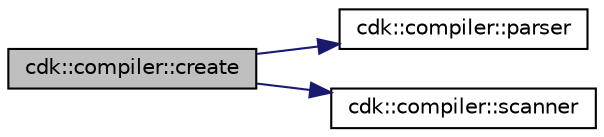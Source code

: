 digraph "cdk::compiler::create"
{
 // INTERACTIVE_SVG=YES
 // LATEX_PDF_SIZE
  edge [fontname="Helvetica",fontsize="10",labelfontname="Helvetica",labelfontsize="10"];
  node [fontname="Helvetica",fontsize="10",shape=record];
  rankdir="LR";
  Node1 [label="cdk::compiler::create",height=0.2,width=0.4,color="black", fillcolor="grey75", style="filled", fontcolor="black",tooltip=" "];
  Node1 -> Node2 [color="midnightblue",fontsize="10",style="solid"];
  Node2 [label="cdk::compiler::parser",height=0.2,width=0.4,color="black", fillcolor="white", style="filled",URL="$classcdk_1_1compiler.html#a6f0655bd13e3f9bf375fcdb73f68cf17",tooltip=" "];
  Node1 -> Node3 [color="midnightblue",fontsize="10",style="solid"];
  Node3 [label="cdk::compiler::scanner",height=0.2,width=0.4,color="black", fillcolor="white", style="filled",URL="$classcdk_1_1compiler.html#a90355b497c4f388de287df55ae238729",tooltip=" "];
}
